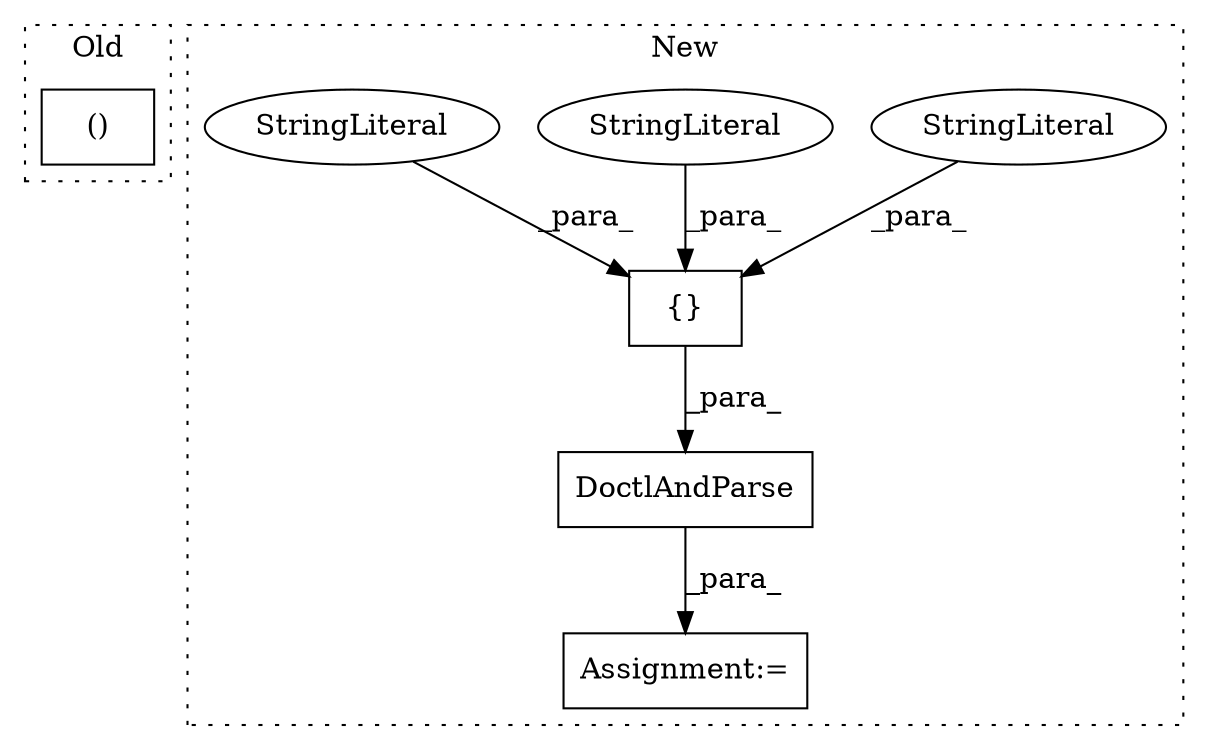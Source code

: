 digraph G {
subgraph cluster0 {
1 [label="()" a="106" s="3908" l="20" shape="box"];
label = "Old";
style="dotted";
}
subgraph cluster1 {
2 [label="DoctlAndParse" a="32" s="2114,2183" l="14,1" shape="box"];
3 [label="{}" a="4" s="2140,2182" l="1,1" shape="box"];
4 [label="StringLiteral" a="45" s="2151" l="9" shape="ellipse"];
5 [label="StringLiteral" a="45" s="2161" l="5" shape="ellipse"];
6 [label="StringLiteral" a="45" s="2141" l="9" shape="ellipse"];
7 [label="Assignment:=" a="7" s="2107" l="2" shape="box"];
label = "New";
style="dotted";
}
2 -> 7 [label="_para_"];
3 -> 2 [label="_para_"];
4 -> 3 [label="_para_"];
5 -> 3 [label="_para_"];
6 -> 3 [label="_para_"];
}